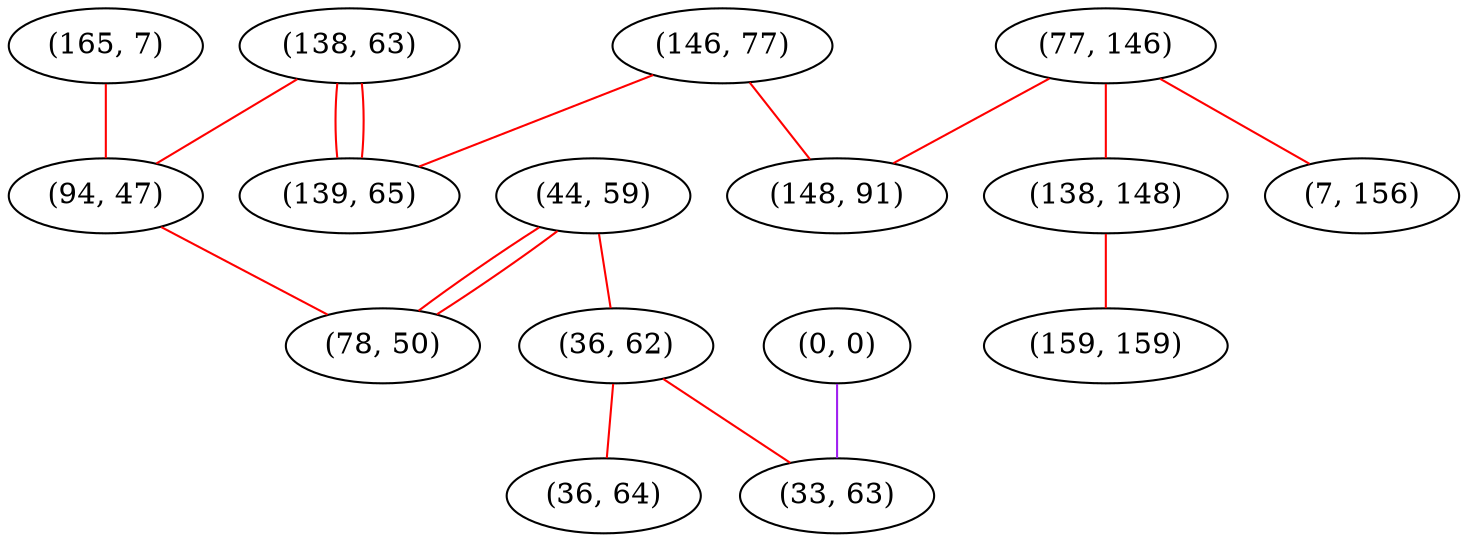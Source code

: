 graph "" {
"(138, 63)";
"(146, 77)";
"(165, 7)";
"(94, 47)";
"(44, 59)";
"(78, 50)";
"(0, 0)";
"(36, 62)";
"(139, 65)";
"(77, 146)";
"(138, 148)";
"(7, 156)";
"(36, 64)";
"(159, 159)";
"(148, 91)";
"(33, 63)";
"(138, 63)" -- "(139, 65)"  [color=red, key=0, weight=1];
"(138, 63)" -- "(139, 65)"  [color=red, key=1, weight=1];
"(138, 63)" -- "(94, 47)"  [color=red, key=0, weight=1];
"(146, 77)" -- "(139, 65)"  [color=red, key=0, weight=1];
"(146, 77)" -- "(148, 91)"  [color=red, key=0, weight=1];
"(165, 7)" -- "(94, 47)"  [color=red, key=0, weight=1];
"(94, 47)" -- "(78, 50)"  [color=red, key=0, weight=1];
"(44, 59)" -- "(78, 50)"  [color=red, key=0, weight=1];
"(44, 59)" -- "(78, 50)"  [color=red, key=1, weight=1];
"(44, 59)" -- "(36, 62)"  [color=red, key=0, weight=1];
"(0, 0)" -- "(33, 63)"  [color=purple, key=0, weight=4];
"(36, 62)" -- "(36, 64)"  [color=red, key=0, weight=1];
"(36, 62)" -- "(33, 63)"  [color=red, key=0, weight=1];
"(77, 146)" -- "(7, 156)"  [color=red, key=0, weight=1];
"(77, 146)" -- "(138, 148)"  [color=red, key=0, weight=1];
"(77, 146)" -- "(148, 91)"  [color=red, key=0, weight=1];
"(138, 148)" -- "(159, 159)"  [color=red, key=0, weight=1];
}
